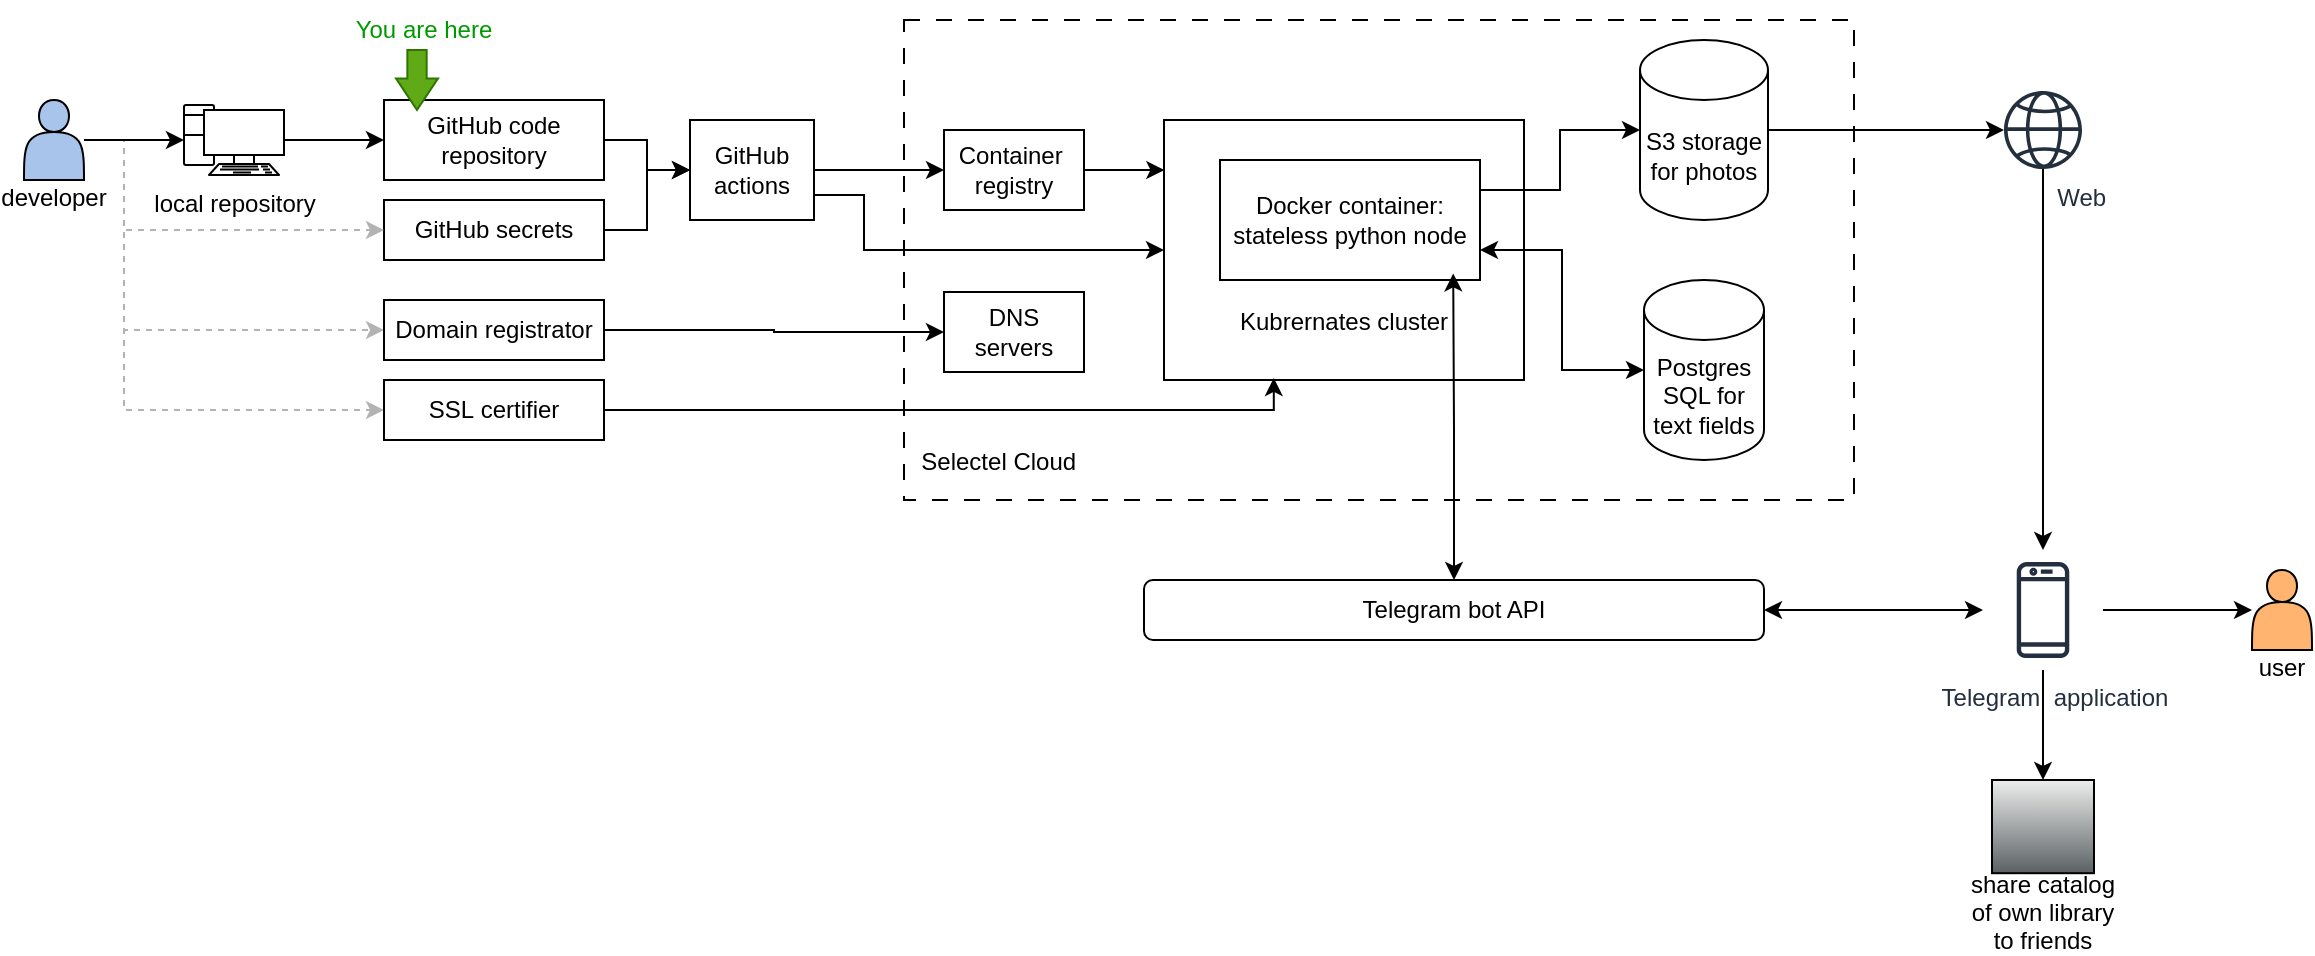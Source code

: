 <mxfile version="26.2.14">
  <diagram name="Страница — 1" id="oOJbh-bXk2o8b-5QtpvW">
    <mxGraphModel dx="1452" dy="649" grid="1" gridSize="10" guides="1" tooltips="1" connect="1" arrows="1" fold="1" page="1" pageScale="1" pageWidth="827" pageHeight="1169" math="0" shadow="0">
      <root>
        <mxCell id="0" />
        <mxCell id="1" parent="0" />
        <mxCell id="yHow243BQbqHlRSpVy6M-43" value="&lt;div&gt;&lt;br&gt;&lt;/div&gt;&lt;div&gt;&lt;br&gt;&lt;/div&gt;&lt;div&gt;&lt;br&gt;&lt;/div&gt;&lt;div&gt;&lt;br&gt;&lt;/div&gt;&lt;div&gt;&lt;br&gt;&lt;/div&gt;&lt;div&gt;&lt;br&gt;&lt;/div&gt;&lt;div&gt;&lt;br&gt;&lt;/div&gt;&lt;div&gt;&lt;br&gt;&lt;/div&gt;&lt;div&gt;&lt;br&gt;&lt;/div&gt;&lt;div&gt;&lt;br&gt;&lt;/div&gt;&lt;div&gt;&lt;br&gt;&lt;/div&gt;&lt;div&gt;&lt;br&gt;&lt;/div&gt;&lt;div&gt;&lt;br&gt;&lt;/div&gt;&lt;div&gt;&lt;br&gt;&lt;/div&gt;&lt;div style=&quot;&quot;&gt;&lt;span style=&quot;background-color: transparent; color: light-dark(rgb(0, 0, 0), rgb(255, 255, 255));&quot;&gt;&amp;nbsp; Selectel Cloud&lt;/span&gt;&lt;/div&gt;" style="rounded=0;whiteSpace=wrap;html=1;fillColor=none;dashed=1;dashPattern=8 8;align=left;" vertex="1" parent="1">
          <mxGeometry x="-290" y="100" width="475" height="240" as="geometry" />
        </mxCell>
        <mxCell id="yHow243BQbqHlRSpVy6M-13" value="&lt;div&gt;&lt;br&gt;&lt;/div&gt;&lt;div&gt;&lt;div&gt;&lt;br&gt;&lt;/div&gt;&lt;div&gt;&lt;br&gt;&lt;/div&gt;&lt;div&gt;&lt;br&gt;&lt;/div&gt;&lt;div&gt;&lt;br&gt;&lt;/div&gt;&lt;div&gt;&lt;span style=&quot;background-color: transparent; color: light-dark(rgb(0, 0, 0), rgb(255, 255, 255));&quot;&gt;Kubrernates cluster&lt;/span&gt;&lt;/div&gt;&lt;/div&gt;" style="rounded=0;whiteSpace=wrap;html=1;" vertex="1" parent="1">
          <mxGeometry x="-160" y="150" width="180" height="130" as="geometry" />
        </mxCell>
        <mxCell id="yHow243BQbqHlRSpVy6M-11" style="edgeStyle=orthogonalEdgeStyle;rounded=0;orthogonalLoop=1;jettySize=auto;html=1;exitX=1;exitY=0.25;exitDx=0;exitDy=0;" edge="1" parent="1" source="yHow243BQbqHlRSpVy6M-2" target="yHow243BQbqHlRSpVy6M-7">
          <mxGeometry relative="1" as="geometry">
            <mxPoint x="-2" y="200" as="sourcePoint" />
          </mxGeometry>
        </mxCell>
        <mxCell id="yHow243BQbqHlRSpVy6M-2" value="Docker container:&lt;div&gt;stateless python node&lt;/div&gt;" style="rounded=0;whiteSpace=wrap;html=1;" vertex="1" parent="1">
          <mxGeometry x="-132" y="170" width="130" height="60" as="geometry" />
        </mxCell>
        <mxCell id="yHow243BQbqHlRSpVy6M-7" value="S3 storage&lt;br&gt;for photos" style="shape=cylinder3;whiteSpace=wrap;html=1;boundedLbl=1;backgroundOutline=1;size=15;" vertex="1" parent="1">
          <mxGeometry x="78" y="110" width="64" height="90" as="geometry" />
        </mxCell>
        <mxCell id="yHow243BQbqHlRSpVy6M-8" value="Postgres SQL for text fields" style="shape=cylinder3;whiteSpace=wrap;html=1;boundedLbl=1;backgroundOutline=1;size=15;" vertex="1" parent="1">
          <mxGeometry x="80" y="230" width="60" height="90" as="geometry" />
        </mxCell>
        <mxCell id="yHow243BQbqHlRSpVy6M-9" value="Telegram bot API" style="rounded=1;whiteSpace=wrap;html=1;" vertex="1" parent="1">
          <mxGeometry x="-170" y="380" width="310" height="30" as="geometry" />
        </mxCell>
        <mxCell id="yHow243BQbqHlRSpVy6M-12" style="edgeStyle=orthogonalEdgeStyle;rounded=0;orthogonalLoop=1;jettySize=auto;html=1;exitX=1;exitY=0.75;exitDx=0;exitDy=0;entryX=0;entryY=0.5;entryDx=0;entryDy=0;entryPerimeter=0;startArrow=classic;startFill=1;" edge="1" parent="1" source="yHow243BQbqHlRSpVy6M-2" target="yHow243BQbqHlRSpVy6M-8">
          <mxGeometry relative="1" as="geometry" />
        </mxCell>
        <mxCell id="yHow243BQbqHlRSpVy6M-37" style="edgeStyle=orthogonalEdgeStyle;rounded=0;orthogonalLoop=1;jettySize=auto;html=1;exitX=1;exitY=0.5;exitDx=0;exitDy=0;entryX=0;entryY=0.5;entryDx=0;entryDy=0;" edge="1" parent="1" source="yHow243BQbqHlRSpVy6M-15" target="yHow243BQbqHlRSpVy6M-17">
          <mxGeometry relative="1" as="geometry" />
        </mxCell>
        <mxCell id="yHow243BQbqHlRSpVy6M-15" value="GitHub code repository" style="rounded=0;whiteSpace=wrap;html=1;" vertex="1" parent="1">
          <mxGeometry x="-550" y="140" width="110" height="40" as="geometry" />
        </mxCell>
        <mxCell id="yHow243BQbqHlRSpVy6M-38" style="edgeStyle=orthogonalEdgeStyle;rounded=0;orthogonalLoop=1;jettySize=auto;html=1;exitX=1;exitY=0.5;exitDx=0;exitDy=0;" edge="1" parent="1" source="yHow243BQbqHlRSpVy6M-16" target="yHow243BQbqHlRSpVy6M-17">
          <mxGeometry relative="1" as="geometry" />
        </mxCell>
        <mxCell id="yHow243BQbqHlRSpVy6M-16" value="GitHub secrets" style="rounded=0;whiteSpace=wrap;html=1;" vertex="1" parent="1">
          <mxGeometry x="-550" y="190" width="110" height="30" as="geometry" />
        </mxCell>
        <mxCell id="yHow243BQbqHlRSpVy6M-48" style="edgeStyle=orthogonalEdgeStyle;rounded=0;orthogonalLoop=1;jettySize=auto;html=1;exitX=1;exitY=0.5;exitDx=0;exitDy=0;entryX=0;entryY=0.5;entryDx=0;entryDy=0;" edge="1" parent="1" source="yHow243BQbqHlRSpVy6M-17" target="yHow243BQbqHlRSpVy6M-41">
          <mxGeometry relative="1" as="geometry" />
        </mxCell>
        <mxCell id="yHow243BQbqHlRSpVy6M-82" style="edgeStyle=orthogonalEdgeStyle;rounded=0;orthogonalLoop=1;jettySize=auto;html=1;entryX=0;entryY=0.5;entryDx=0;entryDy=0;exitX=1;exitY=0.75;exitDx=0;exitDy=0;" edge="1" parent="1" source="yHow243BQbqHlRSpVy6M-17" target="yHow243BQbqHlRSpVy6M-13">
          <mxGeometry relative="1" as="geometry">
            <Array as="points">
              <mxPoint x="-310" y="188" />
              <mxPoint x="-310" y="215" />
            </Array>
          </mxGeometry>
        </mxCell>
        <mxCell id="yHow243BQbqHlRSpVy6M-17" value="GitHub &lt;br&gt;actions" style="rounded=0;whiteSpace=wrap;html=1;" vertex="1" parent="1">
          <mxGeometry x="-397" y="150" width="62" height="50" as="geometry" />
        </mxCell>
        <mxCell id="yHow243BQbqHlRSpVy6M-66" style="edgeStyle=orthogonalEdgeStyle;rounded=0;orthogonalLoop=1;jettySize=auto;html=1;entryX=0;entryY=0.5;entryDx=0;entryDy=0;dashed=1;strokeColor=#B3B3B3;" edge="1" parent="1" source="yHow243BQbqHlRSpVy6M-18" target="yHow243BQbqHlRSpVy6M-16">
          <mxGeometry relative="1" as="geometry">
            <Array as="points">
              <mxPoint x="-680" y="160" />
              <mxPoint x="-680" y="205" />
            </Array>
          </mxGeometry>
        </mxCell>
        <mxCell id="yHow243BQbqHlRSpVy6M-67" style="edgeStyle=orthogonalEdgeStyle;rounded=0;orthogonalLoop=1;jettySize=auto;html=1;entryX=0;entryY=0.5;entryDx=0;entryDy=0;dashed=1;strokeColor=#B3B3B3;" edge="1" parent="1" source="yHow243BQbqHlRSpVy6M-18" target="yHow243BQbqHlRSpVy6M-50">
          <mxGeometry relative="1" as="geometry">
            <Array as="points">
              <mxPoint x="-680" y="160" />
              <mxPoint x="-680" y="255" />
            </Array>
          </mxGeometry>
        </mxCell>
        <mxCell id="yHow243BQbqHlRSpVy6M-68" style="edgeStyle=orthogonalEdgeStyle;rounded=0;orthogonalLoop=1;jettySize=auto;html=1;entryX=0;entryY=0.5;entryDx=0;entryDy=0;dashed=1;strokeColor=#B3B3B3;" edge="1" parent="1" source="yHow243BQbqHlRSpVy6M-18" target="yHow243BQbqHlRSpVy6M-51">
          <mxGeometry relative="1" as="geometry">
            <Array as="points">
              <mxPoint x="-680" y="160" />
              <mxPoint x="-680" y="295" />
            </Array>
          </mxGeometry>
        </mxCell>
        <mxCell id="yHow243BQbqHlRSpVy6M-18" value="&lt;div&gt;&lt;br&gt;&lt;/div&gt;&lt;div&gt;&lt;br&gt;&lt;/div&gt;&lt;div&gt;&lt;br&gt;&lt;/div&gt;&lt;div&gt;&lt;br&gt;&lt;/div&gt;&lt;div&gt;developer&lt;/div&gt;" style="shape=actor;whiteSpace=wrap;html=1;fillColor=#A9C4EB;" vertex="1" parent="1">
          <mxGeometry x="-730" y="140" width="30" height="40" as="geometry" />
        </mxCell>
        <mxCell id="yHow243BQbqHlRSpVy6M-75" style="edgeStyle=orthogonalEdgeStyle;rounded=0;orthogonalLoop=1;jettySize=auto;html=1;" edge="1" parent="1" source="yHow243BQbqHlRSpVy6M-22" target="yHow243BQbqHlRSpVy6M-21">
          <mxGeometry relative="1" as="geometry">
            <mxPoint x="290" y="360" as="sourcePoint" />
          </mxGeometry>
        </mxCell>
        <mxCell id="yHow243BQbqHlRSpVy6M-21" value="&lt;div&gt;&lt;br&gt;&lt;/div&gt;&lt;div&gt;&lt;br&gt;&lt;/div&gt;&lt;div&gt;&lt;br&gt;&lt;/div&gt;&lt;div&gt;&lt;br&gt;&lt;/div&gt;&lt;div&gt;user&lt;/div&gt;" style="shape=actor;whiteSpace=wrap;html=1;fillColor=#FFB570;" vertex="1" parent="1">
          <mxGeometry x="384" y="375" width="30" height="40" as="geometry" />
        </mxCell>
        <mxCell id="yHow243BQbqHlRSpVy6M-26" style="edgeStyle=orthogonalEdgeStyle;rounded=0;orthogonalLoop=1;jettySize=auto;html=1;entryX=1;entryY=0.5;entryDx=0;entryDy=0;startArrow=classic;startFill=1;" edge="1" parent="1" source="yHow243BQbqHlRSpVy6M-22" target="yHow243BQbqHlRSpVy6M-9">
          <mxGeometry relative="1" as="geometry" />
        </mxCell>
        <mxCell id="yHow243BQbqHlRSpVy6M-44" style="edgeStyle=orthogonalEdgeStyle;rounded=0;orthogonalLoop=1;jettySize=auto;html=1;" edge="1" parent="1" source="yHow243BQbqHlRSpVy6M-22" target="yHow243BQbqHlRSpVy6M-39">
          <mxGeometry relative="1" as="geometry" />
        </mxCell>
        <mxCell id="yHow243BQbqHlRSpVy6M-77" style="edgeStyle=orthogonalEdgeStyle;rounded=0;orthogonalLoop=1;jettySize=auto;html=1;" edge="1" parent="1" source="yHow243BQbqHlRSpVy6M-23" target="yHow243BQbqHlRSpVy6M-22">
          <mxGeometry relative="1" as="geometry" />
        </mxCell>
        <mxCell id="yHow243BQbqHlRSpVy6M-22" value="&amp;nbsp; &amp;nbsp;Telegram&amp;nbsp; application" style="sketch=0;outlineConnect=0;fontColor=#232F3E;gradientColor=none;strokeColor=#232F3E;fillColor=#ffffff;dashed=0;verticalLabelPosition=bottom;verticalAlign=top;align=center;html=1;fontSize=12;fontStyle=0;aspect=fixed;shape=mxgraph.aws4.resourceIcon;resIcon=mxgraph.aws4.mobile_client;" vertex="1" parent="1">
          <mxGeometry x="249.5" y="365" width="60" height="60" as="geometry" />
        </mxCell>
        <mxCell id="yHow243BQbqHlRSpVy6M-23" value="&amp;nbsp; &amp;nbsp; &amp;nbsp; &amp;nbsp; &amp;nbsp; &amp;nbsp;Web" style="sketch=0;outlineConnect=0;fontColor=#232F3E;gradientColor=none;fillColor=#232F3D;strokeColor=none;dashed=0;verticalLabelPosition=bottom;verticalAlign=top;align=center;html=1;fontSize=12;fontStyle=0;aspect=fixed;pointerEvents=1;shape=mxgraph.aws4.globe;" vertex="1" parent="1">
          <mxGeometry x="260" y="135.5" width="39" height="39" as="geometry" />
        </mxCell>
        <mxCell id="yHow243BQbqHlRSpVy6M-25" style="edgeStyle=orthogonalEdgeStyle;rounded=0;orthogonalLoop=1;jettySize=auto;html=1;exitX=0.5;exitY=0;exitDx=0;exitDy=0;entryX=0.897;entryY=0.945;entryDx=0;entryDy=0;entryPerimeter=0;startArrow=classic;startFill=1;" edge="1" parent="1" source="yHow243BQbqHlRSpVy6M-9" target="yHow243BQbqHlRSpVy6M-2">
          <mxGeometry relative="1" as="geometry" />
        </mxCell>
        <mxCell id="yHow243BQbqHlRSpVy6M-31" style="edgeStyle=orthogonalEdgeStyle;rounded=0;orthogonalLoop=1;jettySize=auto;html=1;exitX=1;exitY=0.5;exitDx=0;exitDy=0;exitPerimeter=0;" edge="1" parent="1" source="yHow243BQbqHlRSpVy6M-7" target="yHow243BQbqHlRSpVy6M-23">
          <mxGeometry relative="1" as="geometry">
            <Array as="points">
              <mxPoint x="210" y="155" />
            </Array>
          </mxGeometry>
        </mxCell>
        <mxCell id="yHow243BQbqHlRSpVy6M-39" value="&#xa;&#xa;&#xa;&#xa;&#xa;&#xa;share catalog&#xa;of own library&#xa;to friends" style="shape=mxgraph.networks2.icon;aspect=fixed;fillColor=#EDEDED;strokeColor=#000000;gradientColor=#5B6163;network2IconShadow=1;network2bgFillColor=none;network2Icon=mxgraph.networks2.social_media;network2IconYOffset=0.015;network2IconW=1.02;network2IconH=0.932;" vertex="1" parent="1">
          <mxGeometry x="254" y="480.0" width="51" height="46.6" as="geometry" />
        </mxCell>
        <mxCell id="yHow243BQbqHlRSpVy6M-41" value="Container&amp;nbsp;&lt;div&gt;registry&lt;/div&gt;" style="rounded=0;whiteSpace=wrap;html=1;" vertex="1" parent="1">
          <mxGeometry x="-270" y="155" width="70" height="40" as="geometry" />
        </mxCell>
        <mxCell id="yHow243BQbqHlRSpVy6M-47" style="edgeStyle=orthogonalEdgeStyle;rounded=0;orthogonalLoop=1;jettySize=auto;html=1;entryX=0.001;entryY=0.308;entryDx=0;entryDy=0;entryPerimeter=0;" edge="1" parent="1" source="yHow243BQbqHlRSpVy6M-41">
          <mxGeometry relative="1" as="geometry">
            <mxPoint x="-159.82" y="175.04" as="targetPoint" />
          </mxGeometry>
        </mxCell>
        <mxCell id="yHow243BQbqHlRSpVy6M-49" value="DNS&lt;br&gt;servers" style="rounded=0;whiteSpace=wrap;html=1;" vertex="1" parent="1">
          <mxGeometry x="-270" y="236" width="70" height="40" as="geometry" />
        </mxCell>
        <mxCell id="yHow243BQbqHlRSpVy6M-69" style="edgeStyle=orthogonalEdgeStyle;rounded=0;orthogonalLoop=1;jettySize=auto;html=1;" edge="1" parent="1" source="yHow243BQbqHlRSpVy6M-50" target="yHow243BQbqHlRSpVy6M-49">
          <mxGeometry relative="1" as="geometry" />
        </mxCell>
        <mxCell id="yHow243BQbqHlRSpVy6M-50" value="Domain registrator" style="rounded=0;whiteSpace=wrap;html=1;" vertex="1" parent="1">
          <mxGeometry x="-550" y="240" width="110" height="30" as="geometry" />
        </mxCell>
        <mxCell id="yHow243BQbqHlRSpVy6M-51" value="SSL&amp;nbsp;&lt;span style=&quot;white-space-collapse: preserve;&quot; data-src-align=&quot;0:12&quot; class=&quot;aNeGP0gI0B9AV8JaHPyH&quot;&gt;certifier&lt;/span&gt;" style="rounded=0;whiteSpace=wrap;html=1;" vertex="1" parent="1">
          <mxGeometry x="-550" y="280" width="110" height="30" as="geometry" />
        </mxCell>
        <mxCell id="yHow243BQbqHlRSpVy6M-65" style="edgeStyle=orthogonalEdgeStyle;rounded=0;orthogonalLoop=1;jettySize=auto;html=1;entryX=0;entryY=0.5;entryDx=0;entryDy=0;" edge="1" parent="1" source="yHow243BQbqHlRSpVy6M-60" target="yHow243BQbqHlRSpVy6M-15">
          <mxGeometry relative="1" as="geometry" />
        </mxCell>
        <mxCell id="yHow243BQbqHlRSpVy6M-60" value="&lt;font&gt;local repository&lt;/font&gt;" style="fontColor=#000000;verticalAlign=top;verticalLabelPosition=bottom;labelPosition=center;align=center;html=1;outlineConnect=0;fillColor=light-dark(#ffffff, #3e3e3e);strokeColor=light-dark(#000000, #3e3e3e);gradientColor=none;gradientDirection=north;strokeWidth=1;shape=mxgraph.networks.pc;" vertex="1" parent="1">
          <mxGeometry x="-650" y="142.5" width="50" height="35" as="geometry" />
        </mxCell>
        <mxCell id="yHow243BQbqHlRSpVy6M-64" style="edgeStyle=orthogonalEdgeStyle;rounded=0;orthogonalLoop=1;jettySize=auto;html=1;entryX=0;entryY=0.5;entryDx=0;entryDy=0;entryPerimeter=0;" edge="1" parent="1" source="yHow243BQbqHlRSpVy6M-18" target="yHow243BQbqHlRSpVy6M-60">
          <mxGeometry relative="1" as="geometry" />
        </mxCell>
        <mxCell id="yHow243BQbqHlRSpVy6M-70" style="edgeStyle=orthogonalEdgeStyle;rounded=0;orthogonalLoop=1;jettySize=auto;html=1;entryX=0.305;entryY=0.992;entryDx=0;entryDy=0;entryPerimeter=0;" edge="1" parent="1" source="yHow243BQbqHlRSpVy6M-51" target="yHow243BQbqHlRSpVy6M-13">
          <mxGeometry relative="1" as="geometry">
            <Array as="points">
              <mxPoint x="-105" y="295" />
            </Array>
          </mxGeometry>
        </mxCell>
        <mxCell id="yHow243BQbqHlRSpVy6M-79" value="" style="html=1;shadow=0;dashed=0;align=center;verticalAlign=middle;shape=mxgraph.arrows2.arrow;dy=0.54;dx=15.81;direction=south;notch=0;fillColor=#60a917;strokeColor=#2D7600;fontColor=#ffffff;" vertex="1" parent="1">
          <mxGeometry x="-544" y="115" width="21" height="30" as="geometry" />
        </mxCell>
        <mxCell id="yHow243BQbqHlRSpVy6M-81" value="You are here" style="text;html=1;align=center;verticalAlign=middle;whiteSpace=wrap;rounded=0;fontColor=#009900;" vertex="1" parent="1">
          <mxGeometry x="-570" y="90" width="80" height="30" as="geometry" />
        </mxCell>
      </root>
    </mxGraphModel>
  </diagram>
</mxfile>
